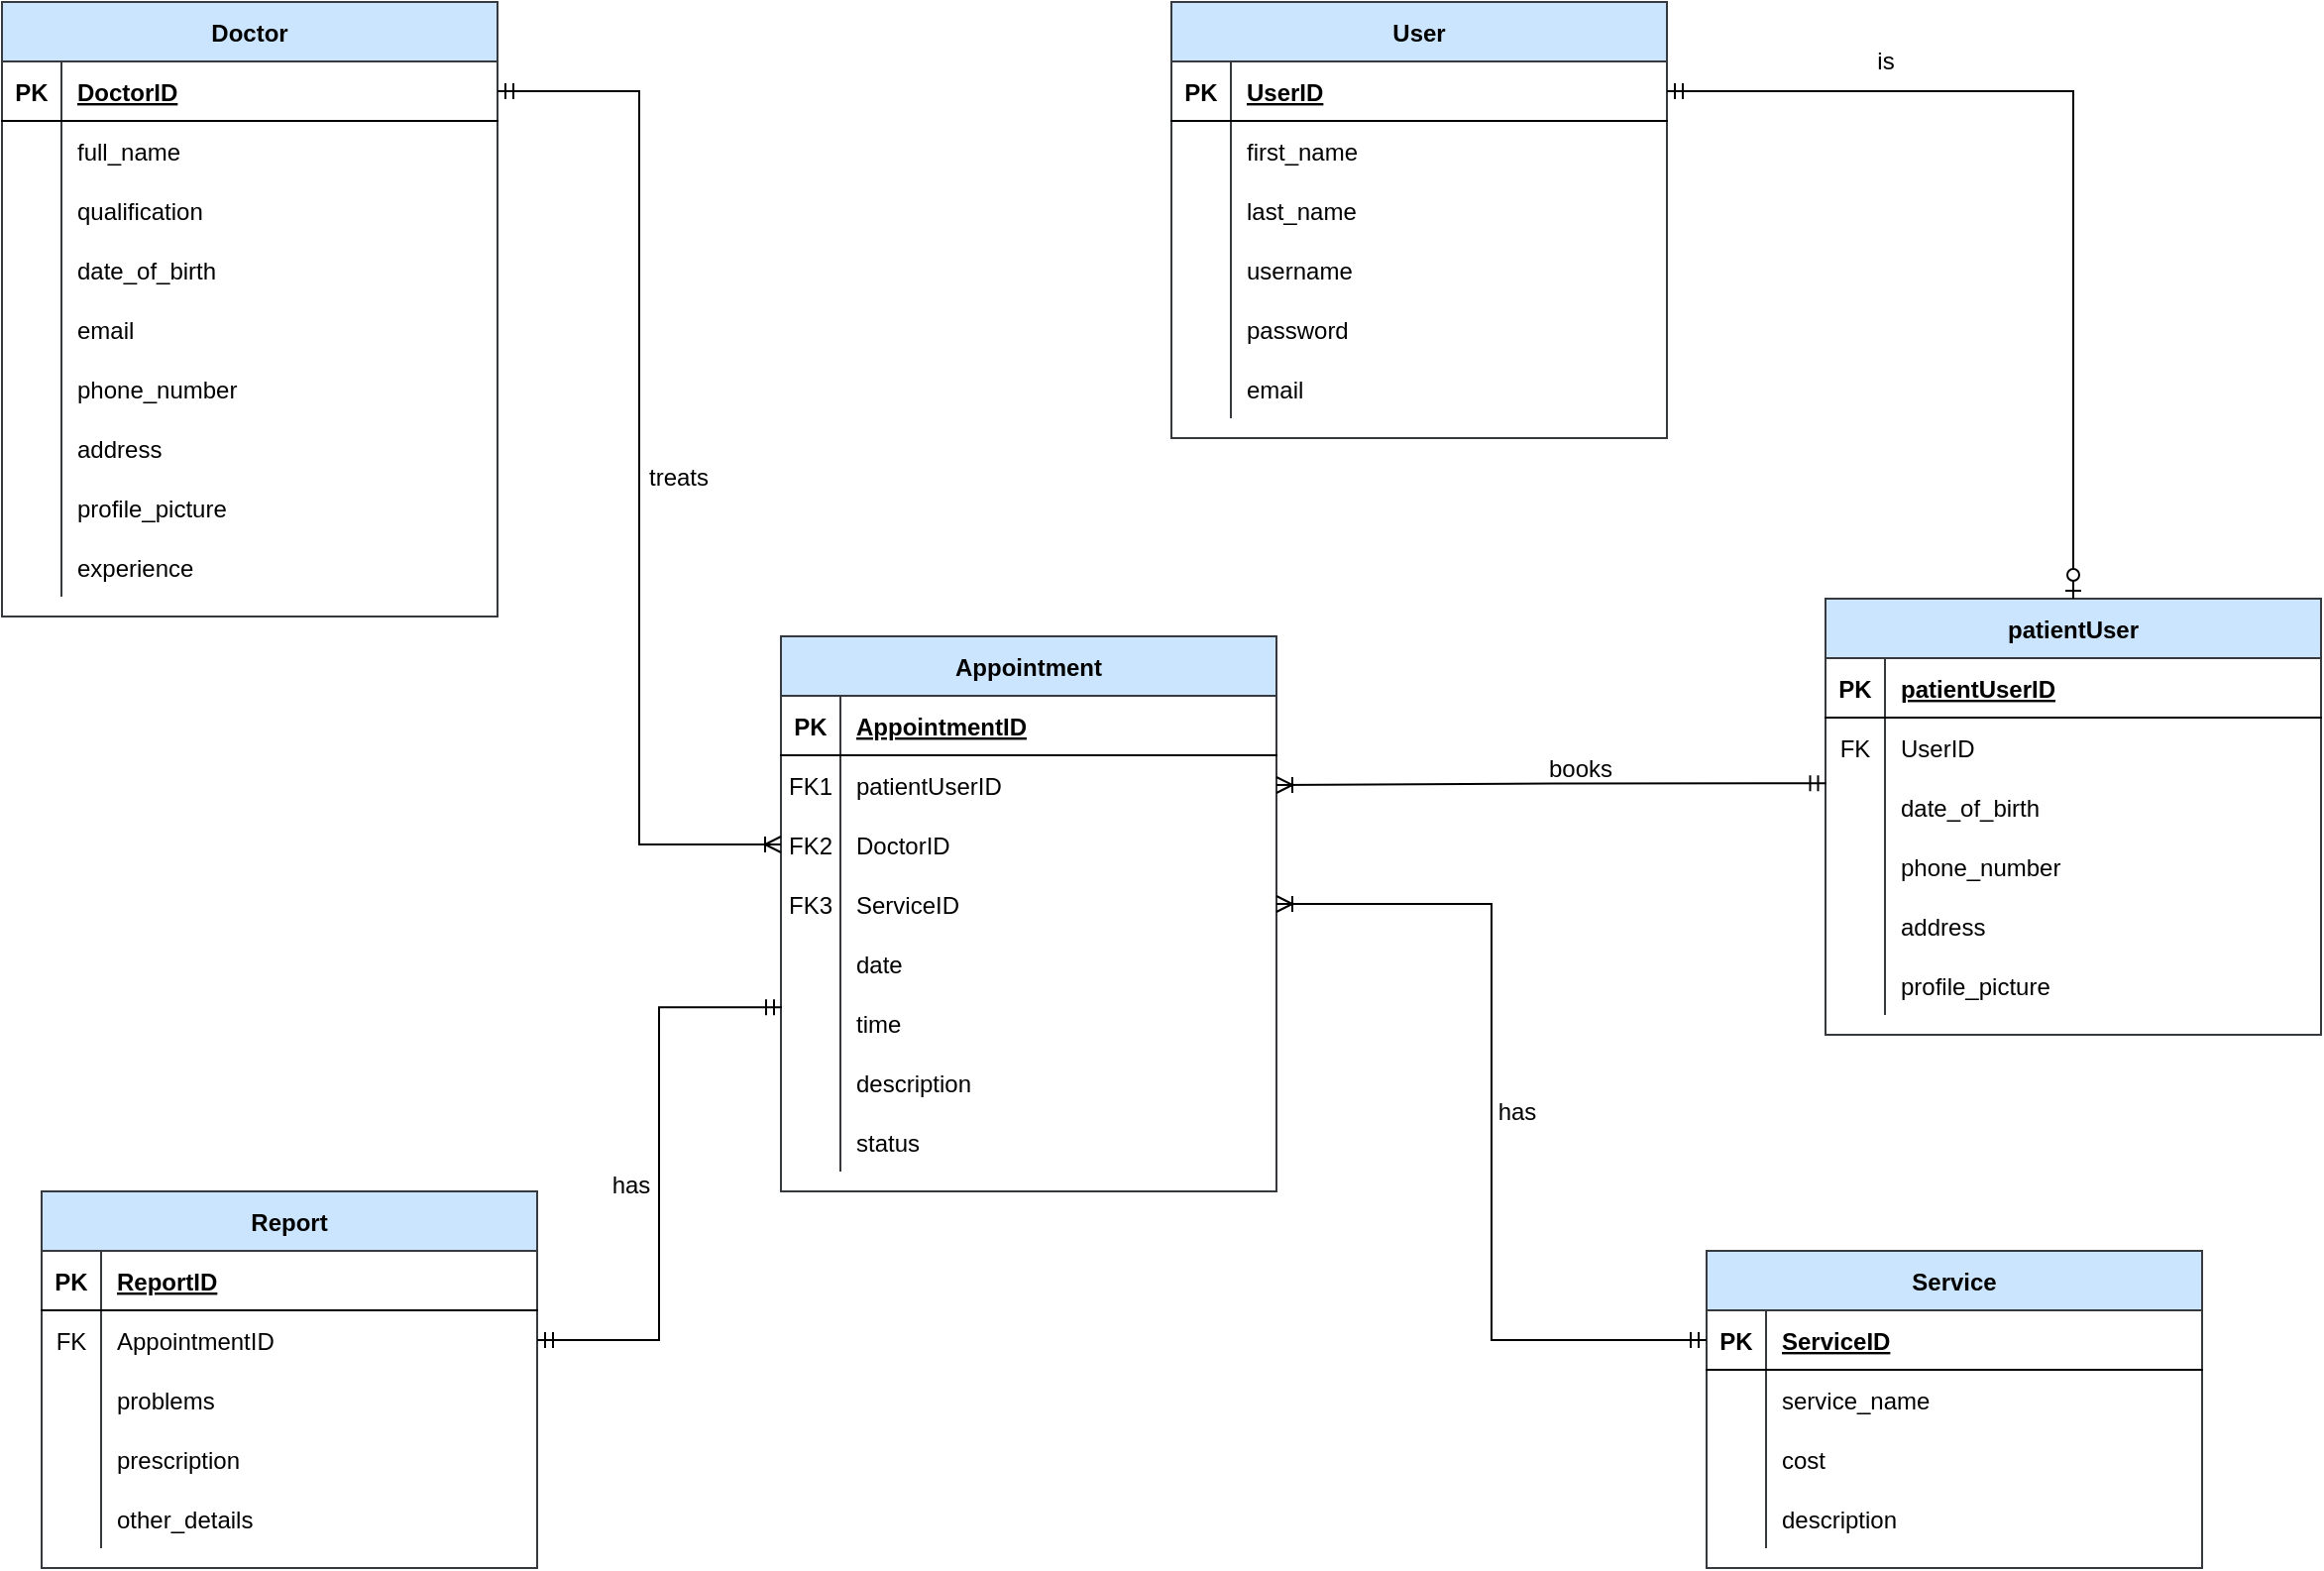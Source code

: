 <mxfile version="15.8.7" type="device" pages="2"><diagram id="R2lEEEUBdFMjLlhIrx00" name="Page-1"><mxGraphModel dx="2370" dy="1842" grid="1" gridSize="10" guides="1" tooltips="1" connect="1" arrows="1" fold="1" page="0" pageScale="1" pageWidth="850" pageHeight="1100" math="0" shadow="0" extFonts="Permanent Marker^https://fonts.googleapis.com/css?family=Permanent+Marker"><root><mxCell id="0"/><mxCell id="1" parent="0"/><mxCell id="C-vyLk0tnHw3VtMMgP7b-2" value="patientUser" style="shape=table;startSize=30;container=1;collapsible=1;childLayout=tableLayout;fixedRows=1;rowLines=0;fontStyle=1;align=center;resizeLast=1;fillColor=#cce5ff;strokeColor=#36393d;" parent="1" vertex="1"><mxGeometry x="1020" y="181" width="250" height="220" as="geometry"/></mxCell><mxCell id="C-vyLk0tnHw3VtMMgP7b-3" value="" style="shape=partialRectangle;collapsible=0;dropTarget=0;pointerEvents=0;fillColor=none;points=[[0,0.5],[1,0.5]];portConstraint=eastwest;top=0;left=0;right=0;bottom=1;" parent="C-vyLk0tnHw3VtMMgP7b-2" vertex="1"><mxGeometry y="30" width="250" height="30" as="geometry"/></mxCell><mxCell id="C-vyLk0tnHw3VtMMgP7b-4" value="PK" style="shape=partialRectangle;overflow=hidden;connectable=0;fillColor=none;top=0;left=0;bottom=0;right=0;fontStyle=1;" parent="C-vyLk0tnHw3VtMMgP7b-3" vertex="1"><mxGeometry width="30" height="30" as="geometry"/></mxCell><mxCell id="C-vyLk0tnHw3VtMMgP7b-5" value="patientUserID" style="shape=partialRectangle;overflow=hidden;connectable=0;fillColor=none;top=0;left=0;bottom=0;right=0;align=left;spacingLeft=6;fontStyle=5;" parent="C-vyLk0tnHw3VtMMgP7b-3" vertex="1"><mxGeometry x="30" width="220" height="30" as="geometry"/></mxCell><mxCell id="C-vyLk0tnHw3VtMMgP7b-6" value="" style="shape=partialRectangle;collapsible=0;dropTarget=0;pointerEvents=0;fillColor=none;points=[[0,0.5],[1,0.5]];portConstraint=eastwest;top=0;left=0;right=0;bottom=0;" parent="C-vyLk0tnHw3VtMMgP7b-2" vertex="1"><mxGeometry y="60" width="250" height="30" as="geometry"/></mxCell><mxCell id="C-vyLk0tnHw3VtMMgP7b-7" value="FK" style="shape=partialRectangle;overflow=hidden;connectable=0;fillColor=none;top=0;left=0;bottom=0;right=0;" parent="C-vyLk0tnHw3VtMMgP7b-6" vertex="1"><mxGeometry width="30" height="30" as="geometry"/></mxCell><mxCell id="C-vyLk0tnHw3VtMMgP7b-8" value="UserID" style="shape=partialRectangle;overflow=hidden;connectable=0;fillColor=none;top=0;left=0;bottom=0;right=0;align=left;spacingLeft=6;" parent="C-vyLk0tnHw3VtMMgP7b-6" vertex="1"><mxGeometry x="30" width="220" height="30" as="geometry"/></mxCell><mxCell id="C-vyLk0tnHw3VtMMgP7b-9" value="" style="shape=partialRectangle;collapsible=0;dropTarget=0;pointerEvents=0;fillColor=none;points=[[0,0.5],[1,0.5]];portConstraint=eastwest;top=0;left=0;right=0;bottom=0;" parent="C-vyLk0tnHw3VtMMgP7b-2" vertex="1"><mxGeometry y="90" width="250" height="30" as="geometry"/></mxCell><mxCell id="C-vyLk0tnHw3VtMMgP7b-10" value="" style="shape=partialRectangle;overflow=hidden;connectable=0;fillColor=none;top=0;left=0;bottom=0;right=0;" parent="C-vyLk0tnHw3VtMMgP7b-9" vertex="1"><mxGeometry width="30" height="30" as="geometry"/></mxCell><mxCell id="C-vyLk0tnHw3VtMMgP7b-11" value="date_of_birth" style="shape=partialRectangle;overflow=hidden;connectable=0;fillColor=none;top=0;left=0;bottom=0;right=0;align=left;spacingLeft=6;" parent="C-vyLk0tnHw3VtMMgP7b-9" vertex="1"><mxGeometry x="30" width="220" height="30" as="geometry"/></mxCell><mxCell id="Py7_Xv-KOCcS_SF9grdf-53" value="" style="shape=partialRectangle;collapsible=0;dropTarget=0;pointerEvents=0;fillColor=none;points=[[0,0.5],[1,0.5]];portConstraint=eastwest;top=0;left=0;right=0;bottom=0;" parent="C-vyLk0tnHw3VtMMgP7b-2" vertex="1"><mxGeometry y="120" width="250" height="30" as="geometry"/></mxCell><mxCell id="Py7_Xv-KOCcS_SF9grdf-54" value="" style="shape=partialRectangle;overflow=hidden;connectable=0;fillColor=none;top=0;left=0;bottom=0;right=0;" parent="Py7_Xv-KOCcS_SF9grdf-53" vertex="1"><mxGeometry width="30" height="30" as="geometry"/></mxCell><mxCell id="Py7_Xv-KOCcS_SF9grdf-55" value="phone_number" style="shape=partialRectangle;overflow=hidden;connectable=0;fillColor=none;top=0;left=0;bottom=0;right=0;align=left;spacingLeft=6;" parent="Py7_Xv-KOCcS_SF9grdf-53" vertex="1"><mxGeometry x="30" width="220" height="30" as="geometry"/></mxCell><mxCell id="Py7_Xv-KOCcS_SF9grdf-56" value="" style="shape=partialRectangle;collapsible=0;dropTarget=0;pointerEvents=0;fillColor=none;points=[[0,0.5],[1,0.5]];portConstraint=eastwest;top=0;left=0;right=0;bottom=0;" parent="C-vyLk0tnHw3VtMMgP7b-2" vertex="1"><mxGeometry y="150" width="250" height="30" as="geometry"/></mxCell><mxCell id="Py7_Xv-KOCcS_SF9grdf-57" value="" style="shape=partialRectangle;overflow=hidden;connectable=0;fillColor=none;top=0;left=0;bottom=0;right=0;" parent="Py7_Xv-KOCcS_SF9grdf-56" vertex="1"><mxGeometry width="30" height="30" as="geometry"/></mxCell><mxCell id="Py7_Xv-KOCcS_SF9grdf-58" value="address" style="shape=partialRectangle;overflow=hidden;connectable=0;fillColor=none;top=0;left=0;bottom=0;right=0;align=left;spacingLeft=6;" parent="Py7_Xv-KOCcS_SF9grdf-56" vertex="1"><mxGeometry x="30" width="220" height="30" as="geometry"/></mxCell><mxCell id="Py7_Xv-KOCcS_SF9grdf-59" value="" style="shape=partialRectangle;collapsible=0;dropTarget=0;pointerEvents=0;fillColor=none;points=[[0,0.5],[1,0.5]];portConstraint=eastwest;top=0;left=0;right=0;bottom=0;" parent="C-vyLk0tnHw3VtMMgP7b-2" vertex="1"><mxGeometry y="180" width="250" height="30" as="geometry"/></mxCell><mxCell id="Py7_Xv-KOCcS_SF9grdf-60" value="" style="shape=partialRectangle;overflow=hidden;connectable=0;fillColor=none;top=0;left=0;bottom=0;right=0;" parent="Py7_Xv-KOCcS_SF9grdf-59" vertex="1"><mxGeometry width="30" height="30" as="geometry"/></mxCell><mxCell id="Py7_Xv-KOCcS_SF9grdf-61" value="profile_picture" style="shape=partialRectangle;overflow=hidden;connectable=0;fillColor=none;top=0;left=0;bottom=0;right=0;align=left;spacingLeft=6;" parent="Py7_Xv-KOCcS_SF9grdf-59" vertex="1"><mxGeometry x="30" width="220" height="30" as="geometry"/></mxCell><mxCell id="C-vyLk0tnHw3VtMMgP7b-13" value="Appointment" style="shape=table;startSize=30;container=1;collapsible=1;childLayout=tableLayout;fixedRows=1;rowLines=0;fontStyle=1;align=center;resizeLast=1;fillColor=#cce5ff;strokeColor=#36393d;" parent="1" vertex="1"><mxGeometry x="493" y="200" width="250" height="280" as="geometry"/></mxCell><mxCell id="C-vyLk0tnHw3VtMMgP7b-14" value="" style="shape=partialRectangle;collapsible=0;dropTarget=0;pointerEvents=0;fillColor=none;points=[[0,0.5],[1,0.5]];portConstraint=eastwest;top=0;left=0;right=0;bottom=1;" parent="C-vyLk0tnHw3VtMMgP7b-13" vertex="1"><mxGeometry y="30" width="250" height="30" as="geometry"/></mxCell><mxCell id="C-vyLk0tnHw3VtMMgP7b-15" value="PK" style="shape=partialRectangle;overflow=hidden;connectable=0;fillColor=none;top=0;left=0;bottom=0;right=0;fontStyle=1;" parent="C-vyLk0tnHw3VtMMgP7b-14" vertex="1"><mxGeometry width="30" height="30" as="geometry"/></mxCell><mxCell id="C-vyLk0tnHw3VtMMgP7b-16" value="AppointmentID" style="shape=partialRectangle;overflow=hidden;connectable=0;fillColor=none;top=0;left=0;bottom=0;right=0;align=left;spacingLeft=6;fontStyle=5;" parent="C-vyLk0tnHw3VtMMgP7b-14" vertex="1"><mxGeometry x="30" width="220" height="30" as="geometry"/></mxCell><mxCell id="C-vyLk0tnHw3VtMMgP7b-17" value="" style="shape=partialRectangle;collapsible=0;dropTarget=0;pointerEvents=0;fillColor=none;points=[[0,0.5],[1,0.5]];portConstraint=eastwest;top=0;left=0;right=0;bottom=0;" parent="C-vyLk0tnHw3VtMMgP7b-13" vertex="1"><mxGeometry y="60" width="250" height="30" as="geometry"/></mxCell><mxCell id="C-vyLk0tnHw3VtMMgP7b-18" value="FK1" style="shape=partialRectangle;overflow=hidden;connectable=0;fillColor=none;top=0;left=0;bottom=0;right=0;" parent="C-vyLk0tnHw3VtMMgP7b-17" vertex="1"><mxGeometry width="30" height="30" as="geometry"/></mxCell><mxCell id="C-vyLk0tnHw3VtMMgP7b-19" value="patientUserID" style="shape=partialRectangle;overflow=hidden;connectable=0;fillColor=none;top=0;left=0;bottom=0;right=0;align=left;spacingLeft=6;" parent="C-vyLk0tnHw3VtMMgP7b-17" vertex="1"><mxGeometry x="30" width="220" height="30" as="geometry"/></mxCell><mxCell id="Py7_Xv-KOCcS_SF9grdf-95" value="" style="shape=partialRectangle;collapsible=0;dropTarget=0;pointerEvents=0;fillColor=none;points=[[0,0.5],[1,0.5]];portConstraint=eastwest;top=0;left=0;right=0;bottom=0;" parent="C-vyLk0tnHw3VtMMgP7b-13" vertex="1"><mxGeometry y="90" width="250" height="30" as="geometry"/></mxCell><mxCell id="Py7_Xv-KOCcS_SF9grdf-96" value="FK2" style="shape=partialRectangle;overflow=hidden;connectable=0;fillColor=none;top=0;left=0;bottom=0;right=0;" parent="Py7_Xv-KOCcS_SF9grdf-95" vertex="1"><mxGeometry width="30" height="30" as="geometry"/></mxCell><mxCell id="Py7_Xv-KOCcS_SF9grdf-97" value="DoctorID" style="shape=partialRectangle;overflow=hidden;connectable=0;fillColor=none;top=0;left=0;bottom=0;right=0;align=left;spacingLeft=6;" parent="Py7_Xv-KOCcS_SF9grdf-95" vertex="1"><mxGeometry x="30" width="220" height="30" as="geometry"/></mxCell><mxCell id="C-vyLk0tnHw3VtMMgP7b-20" value="" style="shape=partialRectangle;collapsible=0;dropTarget=0;pointerEvents=0;fillColor=none;points=[[0,0.5],[1,0.5]];portConstraint=eastwest;top=0;left=0;right=0;bottom=0;" parent="C-vyLk0tnHw3VtMMgP7b-13" vertex="1"><mxGeometry y="120" width="250" height="30" as="geometry"/></mxCell><mxCell id="C-vyLk0tnHw3VtMMgP7b-21" value="FK3" style="shape=partialRectangle;overflow=hidden;connectable=0;fillColor=none;top=0;left=0;bottom=0;right=0;" parent="C-vyLk0tnHw3VtMMgP7b-20" vertex="1"><mxGeometry width="30" height="30" as="geometry"/></mxCell><mxCell id="C-vyLk0tnHw3VtMMgP7b-22" value="ServiceID" style="shape=partialRectangle;overflow=hidden;connectable=0;fillColor=none;top=0;left=0;bottom=0;right=0;align=left;spacingLeft=6;" parent="C-vyLk0tnHw3VtMMgP7b-20" vertex="1"><mxGeometry x="30" width="220" height="30" as="geometry"/></mxCell><mxCell id="Py7_Xv-KOCcS_SF9grdf-89" value="" style="shape=partialRectangle;collapsible=0;dropTarget=0;pointerEvents=0;fillColor=none;points=[[0,0.5],[1,0.5]];portConstraint=eastwest;top=0;left=0;right=0;bottom=0;" parent="C-vyLk0tnHw3VtMMgP7b-13" vertex="1"><mxGeometry y="150" width="250" height="30" as="geometry"/></mxCell><mxCell id="Py7_Xv-KOCcS_SF9grdf-90" value="" style="shape=partialRectangle;overflow=hidden;connectable=0;fillColor=none;top=0;left=0;bottom=0;right=0;" parent="Py7_Xv-KOCcS_SF9grdf-89" vertex="1"><mxGeometry width="30" height="30" as="geometry"/></mxCell><mxCell id="Py7_Xv-KOCcS_SF9grdf-91" value="date" style="shape=partialRectangle;overflow=hidden;connectable=0;fillColor=none;top=0;left=0;bottom=0;right=0;align=left;spacingLeft=6;" parent="Py7_Xv-KOCcS_SF9grdf-89" vertex="1"><mxGeometry x="30" width="220" height="30" as="geometry"/></mxCell><mxCell id="Py7_Xv-KOCcS_SF9grdf-92" value="" style="shape=partialRectangle;collapsible=0;dropTarget=0;pointerEvents=0;fillColor=none;points=[[0,0.5],[1,0.5]];portConstraint=eastwest;top=0;left=0;right=0;bottom=0;" parent="C-vyLk0tnHw3VtMMgP7b-13" vertex="1"><mxGeometry y="180" width="250" height="30" as="geometry"/></mxCell><mxCell id="Py7_Xv-KOCcS_SF9grdf-93" value="" style="shape=partialRectangle;overflow=hidden;connectable=0;fillColor=none;top=0;left=0;bottom=0;right=0;" parent="Py7_Xv-KOCcS_SF9grdf-92" vertex="1"><mxGeometry width="30" height="30" as="geometry"/></mxCell><mxCell id="Py7_Xv-KOCcS_SF9grdf-94" value="time" style="shape=partialRectangle;overflow=hidden;connectable=0;fillColor=none;top=0;left=0;bottom=0;right=0;align=left;spacingLeft=6;" parent="Py7_Xv-KOCcS_SF9grdf-92" vertex="1"><mxGeometry x="30" width="220" height="30" as="geometry"/></mxCell><mxCell id="Py7_Xv-KOCcS_SF9grdf-98" value="" style="shape=partialRectangle;collapsible=0;dropTarget=0;pointerEvents=0;fillColor=none;points=[[0,0.5],[1,0.5]];portConstraint=eastwest;top=0;left=0;right=0;bottom=0;" parent="C-vyLk0tnHw3VtMMgP7b-13" vertex="1"><mxGeometry y="210" width="250" height="30" as="geometry"/></mxCell><mxCell id="Py7_Xv-KOCcS_SF9grdf-99" value="" style="shape=partialRectangle;overflow=hidden;connectable=0;fillColor=none;top=0;left=0;bottom=0;right=0;" parent="Py7_Xv-KOCcS_SF9grdf-98" vertex="1"><mxGeometry width="30" height="30" as="geometry"/></mxCell><mxCell id="Py7_Xv-KOCcS_SF9grdf-100" value="description" style="shape=partialRectangle;overflow=hidden;connectable=0;fillColor=none;top=0;left=0;bottom=0;right=0;align=left;spacingLeft=6;" parent="Py7_Xv-KOCcS_SF9grdf-98" vertex="1"><mxGeometry x="30" width="220" height="30" as="geometry"/></mxCell><mxCell id="Py7_Xv-KOCcS_SF9grdf-101" value="" style="shape=partialRectangle;collapsible=0;dropTarget=0;pointerEvents=0;fillColor=none;points=[[0,0.5],[1,0.5]];portConstraint=eastwest;top=0;left=0;right=0;bottom=0;" parent="C-vyLk0tnHw3VtMMgP7b-13" vertex="1"><mxGeometry y="240" width="250" height="30" as="geometry"/></mxCell><mxCell id="Py7_Xv-KOCcS_SF9grdf-102" value="" style="shape=partialRectangle;overflow=hidden;connectable=0;fillColor=none;top=0;left=0;bottom=0;right=0;" parent="Py7_Xv-KOCcS_SF9grdf-101" vertex="1"><mxGeometry width="30" height="30" as="geometry"/></mxCell><mxCell id="Py7_Xv-KOCcS_SF9grdf-103" value="status" style="shape=partialRectangle;overflow=hidden;connectable=0;fillColor=none;top=0;left=0;bottom=0;right=0;align=left;spacingLeft=6;" parent="Py7_Xv-KOCcS_SF9grdf-101" vertex="1"><mxGeometry x="30" width="220" height="30" as="geometry"/></mxCell><mxCell id="C-vyLk0tnHw3VtMMgP7b-23" value="User" style="shape=table;startSize=30;container=1;collapsible=1;childLayout=tableLayout;fixedRows=1;rowLines=0;fontStyle=1;align=center;resizeLast=1;fillColor=#cce5ff;strokeColor=#36393d;" parent="1" vertex="1"><mxGeometry x="690" y="-120" width="250" height="220" as="geometry"/></mxCell><mxCell id="C-vyLk0tnHw3VtMMgP7b-24" value="" style="shape=partialRectangle;collapsible=0;dropTarget=0;pointerEvents=0;fillColor=none;points=[[0,0.5],[1,0.5]];portConstraint=eastwest;top=0;left=0;right=0;bottom=1;" parent="C-vyLk0tnHw3VtMMgP7b-23" vertex="1"><mxGeometry y="30" width="250" height="30" as="geometry"/></mxCell><mxCell id="C-vyLk0tnHw3VtMMgP7b-25" value="PK" style="shape=partialRectangle;overflow=hidden;connectable=0;fillColor=none;top=0;left=0;bottom=0;right=0;fontStyle=1;" parent="C-vyLk0tnHw3VtMMgP7b-24" vertex="1"><mxGeometry width="30" height="30" as="geometry"/></mxCell><mxCell id="C-vyLk0tnHw3VtMMgP7b-26" value="UserID" style="shape=partialRectangle;overflow=hidden;connectable=0;fillColor=none;top=0;left=0;bottom=0;right=0;align=left;spacingLeft=6;fontStyle=5;" parent="C-vyLk0tnHw3VtMMgP7b-24" vertex="1"><mxGeometry x="30" width="220" height="30" as="geometry"/></mxCell><mxCell id="C-vyLk0tnHw3VtMMgP7b-27" value="" style="shape=partialRectangle;collapsible=0;dropTarget=0;pointerEvents=0;fillColor=none;points=[[0,0.5],[1,0.5]];portConstraint=eastwest;top=0;left=0;right=0;bottom=0;" parent="C-vyLk0tnHw3VtMMgP7b-23" vertex="1"><mxGeometry y="60" width="250" height="30" as="geometry"/></mxCell><mxCell id="C-vyLk0tnHw3VtMMgP7b-28" value="" style="shape=partialRectangle;overflow=hidden;connectable=0;fillColor=none;top=0;left=0;bottom=0;right=0;" parent="C-vyLk0tnHw3VtMMgP7b-27" vertex="1"><mxGeometry width="30" height="30" as="geometry"/></mxCell><mxCell id="C-vyLk0tnHw3VtMMgP7b-29" value="first_name" style="shape=partialRectangle;overflow=hidden;connectable=0;fillColor=none;top=0;left=0;bottom=0;right=0;align=left;spacingLeft=6;" parent="C-vyLk0tnHw3VtMMgP7b-27" vertex="1"><mxGeometry x="30" width="220" height="30" as="geometry"/></mxCell><mxCell id="Py7_Xv-KOCcS_SF9grdf-41" value="" style="shape=partialRectangle;collapsible=0;dropTarget=0;pointerEvents=0;fillColor=none;points=[[0,0.5],[1,0.5]];portConstraint=eastwest;top=0;left=0;right=0;bottom=0;" parent="C-vyLk0tnHw3VtMMgP7b-23" vertex="1"><mxGeometry y="90" width="250" height="30" as="geometry"/></mxCell><mxCell id="Py7_Xv-KOCcS_SF9grdf-42" value="" style="shape=partialRectangle;overflow=hidden;connectable=0;fillColor=none;top=0;left=0;bottom=0;right=0;" parent="Py7_Xv-KOCcS_SF9grdf-41" vertex="1"><mxGeometry width="30" height="30" as="geometry"/></mxCell><mxCell id="Py7_Xv-KOCcS_SF9grdf-43" value="last_name" style="shape=partialRectangle;overflow=hidden;connectable=0;fillColor=none;top=0;left=0;bottom=0;right=0;align=left;spacingLeft=6;" parent="Py7_Xv-KOCcS_SF9grdf-41" vertex="1"><mxGeometry x="30" width="220" height="30" as="geometry"/></mxCell><mxCell id="Py7_Xv-KOCcS_SF9grdf-44" value="" style="shape=partialRectangle;collapsible=0;dropTarget=0;pointerEvents=0;fillColor=none;points=[[0,0.5],[1,0.5]];portConstraint=eastwest;top=0;left=0;right=0;bottom=0;" parent="C-vyLk0tnHw3VtMMgP7b-23" vertex="1"><mxGeometry y="120" width="250" height="30" as="geometry"/></mxCell><mxCell id="Py7_Xv-KOCcS_SF9grdf-45" value="" style="shape=partialRectangle;overflow=hidden;connectable=0;fillColor=none;top=0;left=0;bottom=0;right=0;" parent="Py7_Xv-KOCcS_SF9grdf-44" vertex="1"><mxGeometry width="30" height="30" as="geometry"/></mxCell><mxCell id="Py7_Xv-KOCcS_SF9grdf-46" value="username" style="shape=partialRectangle;overflow=hidden;connectable=0;fillColor=none;top=0;left=0;bottom=0;right=0;align=left;spacingLeft=6;" parent="Py7_Xv-KOCcS_SF9grdf-44" vertex="1"><mxGeometry x="30" width="220" height="30" as="geometry"/></mxCell><mxCell id="Py7_Xv-KOCcS_SF9grdf-47" value="" style="shape=partialRectangle;collapsible=0;dropTarget=0;pointerEvents=0;fillColor=none;points=[[0,0.5],[1,0.5]];portConstraint=eastwest;top=0;left=0;right=0;bottom=0;" parent="C-vyLk0tnHw3VtMMgP7b-23" vertex="1"><mxGeometry y="150" width="250" height="30" as="geometry"/></mxCell><mxCell id="Py7_Xv-KOCcS_SF9grdf-48" value="" style="shape=partialRectangle;overflow=hidden;connectable=0;fillColor=none;top=0;left=0;bottom=0;right=0;" parent="Py7_Xv-KOCcS_SF9grdf-47" vertex="1"><mxGeometry width="30" height="30" as="geometry"/></mxCell><mxCell id="Py7_Xv-KOCcS_SF9grdf-49" value="password" style="shape=partialRectangle;overflow=hidden;connectable=0;fillColor=none;top=0;left=0;bottom=0;right=0;align=left;spacingLeft=6;" parent="Py7_Xv-KOCcS_SF9grdf-47" vertex="1"><mxGeometry x="30" width="220" height="30" as="geometry"/></mxCell><mxCell id="Py7_Xv-KOCcS_SF9grdf-50" value="" style="shape=partialRectangle;collapsible=0;dropTarget=0;pointerEvents=0;fillColor=none;points=[[0,0.5],[1,0.5]];portConstraint=eastwest;top=0;left=0;right=0;bottom=0;" parent="C-vyLk0tnHw3VtMMgP7b-23" vertex="1"><mxGeometry y="180" width="250" height="30" as="geometry"/></mxCell><mxCell id="Py7_Xv-KOCcS_SF9grdf-51" value="" style="shape=partialRectangle;overflow=hidden;connectable=0;fillColor=none;top=0;left=0;bottom=0;right=0;" parent="Py7_Xv-KOCcS_SF9grdf-50" vertex="1"><mxGeometry width="30" height="30" as="geometry"/></mxCell><mxCell id="Py7_Xv-KOCcS_SF9grdf-52" value="email" style="shape=partialRectangle;overflow=hidden;connectable=0;fillColor=none;top=0;left=0;bottom=0;right=0;align=left;spacingLeft=6;" parent="Py7_Xv-KOCcS_SF9grdf-50" vertex="1"><mxGeometry x="30" width="220" height="30" as="geometry"/></mxCell><mxCell id="Py7_Xv-KOCcS_SF9grdf-1" value="Doctor" style="shape=table;startSize=30;container=1;collapsible=1;childLayout=tableLayout;fixedRows=1;rowLines=0;fontStyle=1;align=center;resizeLast=1;fillColor=#cce5ff;strokeColor=#36393d;" parent="1" vertex="1"><mxGeometry x="100" y="-120" width="250" height="310" as="geometry"/></mxCell><mxCell id="Py7_Xv-KOCcS_SF9grdf-2" value="" style="shape=partialRectangle;collapsible=0;dropTarget=0;pointerEvents=0;fillColor=none;points=[[0,0.5],[1,0.5]];portConstraint=eastwest;top=0;left=0;right=0;bottom=1;" parent="Py7_Xv-KOCcS_SF9grdf-1" vertex="1"><mxGeometry y="30" width="250" height="30" as="geometry"/></mxCell><mxCell id="Py7_Xv-KOCcS_SF9grdf-3" value="PK" style="shape=partialRectangle;overflow=hidden;connectable=0;fillColor=none;top=0;left=0;bottom=0;right=0;fontStyle=1;" parent="Py7_Xv-KOCcS_SF9grdf-2" vertex="1"><mxGeometry width="30" height="30" as="geometry"/></mxCell><mxCell id="Py7_Xv-KOCcS_SF9grdf-4" value="DoctorID" style="shape=partialRectangle;overflow=hidden;connectable=0;fillColor=none;top=0;left=0;bottom=0;right=0;align=left;spacingLeft=6;fontStyle=5;" parent="Py7_Xv-KOCcS_SF9grdf-2" vertex="1"><mxGeometry x="30" width="220" height="30" as="geometry"/></mxCell><mxCell id="Py7_Xv-KOCcS_SF9grdf-5" value="" style="shape=partialRectangle;collapsible=0;dropTarget=0;pointerEvents=0;fillColor=none;points=[[0,0.5],[1,0.5]];portConstraint=eastwest;top=0;left=0;right=0;bottom=0;" parent="Py7_Xv-KOCcS_SF9grdf-1" vertex="1"><mxGeometry y="60" width="250" height="30" as="geometry"/></mxCell><mxCell id="Py7_Xv-KOCcS_SF9grdf-6" value="" style="shape=partialRectangle;overflow=hidden;connectable=0;fillColor=none;top=0;left=0;bottom=0;right=0;" parent="Py7_Xv-KOCcS_SF9grdf-5" vertex="1"><mxGeometry width="30" height="30" as="geometry"/></mxCell><mxCell id="Py7_Xv-KOCcS_SF9grdf-7" value="full_name" style="shape=partialRectangle;overflow=hidden;connectable=0;fillColor=none;top=0;left=0;bottom=0;right=0;align=left;spacingLeft=6;" parent="Py7_Xv-KOCcS_SF9grdf-5" vertex="1"><mxGeometry x="30" width="220" height="30" as="geometry"/></mxCell><mxCell id="Py7_Xv-KOCcS_SF9grdf-8" value="" style="shape=partialRectangle;collapsible=0;dropTarget=0;pointerEvents=0;fillColor=none;points=[[0,0.5],[1,0.5]];portConstraint=eastwest;top=0;left=0;right=0;bottom=0;" parent="Py7_Xv-KOCcS_SF9grdf-1" vertex="1"><mxGeometry y="90" width="250" height="30" as="geometry"/></mxCell><mxCell id="Py7_Xv-KOCcS_SF9grdf-9" value="" style="shape=partialRectangle;overflow=hidden;connectable=0;fillColor=none;top=0;left=0;bottom=0;right=0;" parent="Py7_Xv-KOCcS_SF9grdf-8" vertex="1"><mxGeometry width="30" height="30" as="geometry"/></mxCell><mxCell id="Py7_Xv-KOCcS_SF9grdf-10" value="qualification" style="shape=partialRectangle;overflow=hidden;connectable=0;fillColor=none;top=0;left=0;bottom=0;right=0;align=left;spacingLeft=6;" parent="Py7_Xv-KOCcS_SF9grdf-8" vertex="1"><mxGeometry x="30" width="220" height="30" as="geometry"/></mxCell><mxCell id="Py7_Xv-KOCcS_SF9grdf-62" value="" style="shape=partialRectangle;collapsible=0;dropTarget=0;pointerEvents=0;fillColor=none;points=[[0,0.5],[1,0.5]];portConstraint=eastwest;top=0;left=0;right=0;bottom=0;" parent="Py7_Xv-KOCcS_SF9grdf-1" vertex="1"><mxGeometry y="120" width="250" height="30" as="geometry"/></mxCell><mxCell id="Py7_Xv-KOCcS_SF9grdf-63" value="" style="shape=partialRectangle;overflow=hidden;connectable=0;fillColor=none;top=0;left=0;bottom=0;right=0;" parent="Py7_Xv-KOCcS_SF9grdf-62" vertex="1"><mxGeometry width="30" height="30" as="geometry"/></mxCell><mxCell id="Py7_Xv-KOCcS_SF9grdf-64" value="date_of_birth" style="shape=partialRectangle;overflow=hidden;connectable=0;fillColor=none;top=0;left=0;bottom=0;right=0;align=left;spacingLeft=6;" parent="Py7_Xv-KOCcS_SF9grdf-62" vertex="1"><mxGeometry x="30" width="220" height="30" as="geometry"/></mxCell><mxCell id="Py7_Xv-KOCcS_SF9grdf-65" value="" style="shape=partialRectangle;collapsible=0;dropTarget=0;pointerEvents=0;fillColor=none;points=[[0,0.5],[1,0.5]];portConstraint=eastwest;top=0;left=0;right=0;bottom=0;" parent="Py7_Xv-KOCcS_SF9grdf-1" vertex="1"><mxGeometry y="150" width="250" height="30" as="geometry"/></mxCell><mxCell id="Py7_Xv-KOCcS_SF9grdf-66" value="" style="shape=partialRectangle;overflow=hidden;connectable=0;fillColor=none;top=0;left=0;bottom=0;right=0;" parent="Py7_Xv-KOCcS_SF9grdf-65" vertex="1"><mxGeometry width="30" height="30" as="geometry"/></mxCell><mxCell id="Py7_Xv-KOCcS_SF9grdf-67" value="email" style="shape=partialRectangle;overflow=hidden;connectable=0;fillColor=none;top=0;left=0;bottom=0;right=0;align=left;spacingLeft=6;" parent="Py7_Xv-KOCcS_SF9grdf-65" vertex="1"><mxGeometry x="30" width="220" height="30" as="geometry"/></mxCell><mxCell id="Py7_Xv-KOCcS_SF9grdf-68" value="" style="shape=partialRectangle;collapsible=0;dropTarget=0;pointerEvents=0;fillColor=none;points=[[0,0.5],[1,0.5]];portConstraint=eastwest;top=0;left=0;right=0;bottom=0;" parent="Py7_Xv-KOCcS_SF9grdf-1" vertex="1"><mxGeometry y="180" width="250" height="30" as="geometry"/></mxCell><mxCell id="Py7_Xv-KOCcS_SF9grdf-69" value="" style="shape=partialRectangle;overflow=hidden;connectable=0;fillColor=none;top=0;left=0;bottom=0;right=0;" parent="Py7_Xv-KOCcS_SF9grdf-68" vertex="1"><mxGeometry width="30" height="30" as="geometry"/></mxCell><mxCell id="Py7_Xv-KOCcS_SF9grdf-70" value="phone_number" style="shape=partialRectangle;overflow=hidden;connectable=0;fillColor=none;top=0;left=0;bottom=0;right=0;align=left;spacingLeft=6;" parent="Py7_Xv-KOCcS_SF9grdf-68" vertex="1"><mxGeometry x="30" width="220" height="30" as="geometry"/></mxCell><mxCell id="Py7_Xv-KOCcS_SF9grdf-71" value="" style="shape=partialRectangle;collapsible=0;dropTarget=0;pointerEvents=0;fillColor=none;points=[[0,0.5],[1,0.5]];portConstraint=eastwest;top=0;left=0;right=0;bottom=0;" parent="Py7_Xv-KOCcS_SF9grdf-1" vertex="1"><mxGeometry y="210" width="250" height="30" as="geometry"/></mxCell><mxCell id="Py7_Xv-KOCcS_SF9grdf-72" value="" style="shape=partialRectangle;overflow=hidden;connectable=0;fillColor=none;top=0;left=0;bottom=0;right=0;" parent="Py7_Xv-KOCcS_SF9grdf-71" vertex="1"><mxGeometry width="30" height="30" as="geometry"/></mxCell><mxCell id="Py7_Xv-KOCcS_SF9grdf-73" value="address" style="shape=partialRectangle;overflow=hidden;connectable=0;fillColor=none;top=0;left=0;bottom=0;right=0;align=left;spacingLeft=6;" parent="Py7_Xv-KOCcS_SF9grdf-71" vertex="1"><mxGeometry x="30" width="220" height="30" as="geometry"/></mxCell><mxCell id="Py7_Xv-KOCcS_SF9grdf-74" value="" style="shape=partialRectangle;collapsible=0;dropTarget=0;pointerEvents=0;fillColor=none;points=[[0,0.5],[1,0.5]];portConstraint=eastwest;top=0;left=0;right=0;bottom=0;" parent="Py7_Xv-KOCcS_SF9grdf-1" vertex="1"><mxGeometry y="240" width="250" height="30" as="geometry"/></mxCell><mxCell id="Py7_Xv-KOCcS_SF9grdf-75" value="" style="shape=partialRectangle;overflow=hidden;connectable=0;fillColor=none;top=0;left=0;bottom=0;right=0;" parent="Py7_Xv-KOCcS_SF9grdf-74" vertex="1"><mxGeometry width="30" height="30" as="geometry"/></mxCell><mxCell id="Py7_Xv-KOCcS_SF9grdf-76" value="profile_picture" style="shape=partialRectangle;overflow=hidden;connectable=0;fillColor=none;top=0;left=0;bottom=0;right=0;align=left;spacingLeft=6;" parent="Py7_Xv-KOCcS_SF9grdf-74" vertex="1"><mxGeometry x="30" width="220" height="30" as="geometry"/></mxCell><mxCell id="Py7_Xv-KOCcS_SF9grdf-77" value="" style="shape=partialRectangle;collapsible=0;dropTarget=0;pointerEvents=0;fillColor=none;points=[[0,0.5],[1,0.5]];portConstraint=eastwest;top=0;left=0;right=0;bottom=0;" parent="Py7_Xv-KOCcS_SF9grdf-1" vertex="1"><mxGeometry y="270" width="250" height="30" as="geometry"/></mxCell><mxCell id="Py7_Xv-KOCcS_SF9grdf-78" value="" style="shape=partialRectangle;overflow=hidden;connectable=0;fillColor=none;top=0;left=0;bottom=0;right=0;" parent="Py7_Xv-KOCcS_SF9grdf-77" vertex="1"><mxGeometry width="30" height="30" as="geometry"/></mxCell><mxCell id="Py7_Xv-KOCcS_SF9grdf-79" value="experience" style="shape=partialRectangle;overflow=hidden;connectable=0;fillColor=none;top=0;left=0;bottom=0;right=0;align=left;spacingLeft=6;" parent="Py7_Xv-KOCcS_SF9grdf-77" vertex="1"><mxGeometry x="30" width="220" height="30" as="geometry"/></mxCell><mxCell id="Py7_Xv-KOCcS_SF9grdf-11" value="Service" style="shape=table;startSize=30;container=1;collapsible=1;childLayout=tableLayout;fixedRows=1;rowLines=0;fontStyle=1;align=center;resizeLast=1;fillColor=#cce5ff;strokeColor=#36393d;" parent="1" vertex="1"><mxGeometry x="960" y="510" width="250" height="160" as="geometry"/></mxCell><mxCell id="Py7_Xv-KOCcS_SF9grdf-12" value="" style="shape=partialRectangle;collapsible=0;dropTarget=0;pointerEvents=0;fillColor=none;points=[[0,0.5],[1,0.5]];portConstraint=eastwest;top=0;left=0;right=0;bottom=1;" parent="Py7_Xv-KOCcS_SF9grdf-11" vertex="1"><mxGeometry y="30" width="250" height="30" as="geometry"/></mxCell><mxCell id="Py7_Xv-KOCcS_SF9grdf-13" value="PK" style="shape=partialRectangle;overflow=hidden;connectable=0;fillColor=none;top=0;left=0;bottom=0;right=0;fontStyle=1;" parent="Py7_Xv-KOCcS_SF9grdf-12" vertex="1"><mxGeometry width="30" height="30" as="geometry"/></mxCell><mxCell id="Py7_Xv-KOCcS_SF9grdf-14" value="ServiceID" style="shape=partialRectangle;overflow=hidden;connectable=0;fillColor=none;top=0;left=0;bottom=0;right=0;align=left;spacingLeft=6;fontStyle=5;" parent="Py7_Xv-KOCcS_SF9grdf-12" vertex="1"><mxGeometry x="30" width="220" height="30" as="geometry"/></mxCell><mxCell id="Py7_Xv-KOCcS_SF9grdf-15" value="" style="shape=partialRectangle;collapsible=0;dropTarget=0;pointerEvents=0;fillColor=none;points=[[0,0.5],[1,0.5]];portConstraint=eastwest;top=0;left=0;right=0;bottom=0;" parent="Py7_Xv-KOCcS_SF9grdf-11" vertex="1"><mxGeometry y="60" width="250" height="30" as="geometry"/></mxCell><mxCell id="Py7_Xv-KOCcS_SF9grdf-16" value="" style="shape=partialRectangle;overflow=hidden;connectable=0;fillColor=none;top=0;left=0;bottom=0;right=0;" parent="Py7_Xv-KOCcS_SF9grdf-15" vertex="1"><mxGeometry width="30" height="30" as="geometry"/></mxCell><mxCell id="Py7_Xv-KOCcS_SF9grdf-17" value="service_name" style="shape=partialRectangle;overflow=hidden;connectable=0;fillColor=none;top=0;left=0;bottom=0;right=0;align=left;spacingLeft=6;" parent="Py7_Xv-KOCcS_SF9grdf-15" vertex="1"><mxGeometry x="30" width="220" height="30" as="geometry"/></mxCell><mxCell id="Py7_Xv-KOCcS_SF9grdf-18" value="" style="shape=partialRectangle;collapsible=0;dropTarget=0;pointerEvents=0;fillColor=none;points=[[0,0.5],[1,0.5]];portConstraint=eastwest;top=0;left=0;right=0;bottom=0;" parent="Py7_Xv-KOCcS_SF9grdf-11" vertex="1"><mxGeometry y="90" width="250" height="30" as="geometry"/></mxCell><mxCell id="Py7_Xv-KOCcS_SF9grdf-19" value="" style="shape=partialRectangle;overflow=hidden;connectable=0;fillColor=none;top=0;left=0;bottom=0;right=0;" parent="Py7_Xv-KOCcS_SF9grdf-18" vertex="1"><mxGeometry width="30" height="30" as="geometry"/></mxCell><mxCell id="Py7_Xv-KOCcS_SF9grdf-20" value="cost" style="shape=partialRectangle;overflow=hidden;connectable=0;fillColor=none;top=0;left=0;bottom=0;right=0;align=left;spacingLeft=6;" parent="Py7_Xv-KOCcS_SF9grdf-18" vertex="1"><mxGeometry x="30" width="220" height="30" as="geometry"/></mxCell><mxCell id="Py7_Xv-KOCcS_SF9grdf-80" value="" style="shape=partialRectangle;collapsible=0;dropTarget=0;pointerEvents=0;fillColor=none;points=[[0,0.5],[1,0.5]];portConstraint=eastwest;top=0;left=0;right=0;bottom=0;" parent="Py7_Xv-KOCcS_SF9grdf-11" vertex="1"><mxGeometry y="120" width="250" height="30" as="geometry"/></mxCell><mxCell id="Py7_Xv-KOCcS_SF9grdf-81" value="" style="shape=partialRectangle;overflow=hidden;connectable=0;fillColor=none;top=0;left=0;bottom=0;right=0;" parent="Py7_Xv-KOCcS_SF9grdf-80" vertex="1"><mxGeometry width="30" height="30" as="geometry"/></mxCell><mxCell id="Py7_Xv-KOCcS_SF9grdf-82" value="description" style="shape=partialRectangle;overflow=hidden;connectable=0;fillColor=none;top=0;left=0;bottom=0;right=0;align=left;spacingLeft=6;" parent="Py7_Xv-KOCcS_SF9grdf-80" vertex="1"><mxGeometry x="30" width="220" height="30" as="geometry"/></mxCell><mxCell id="Py7_Xv-KOCcS_SF9grdf-21" value="Report" style="shape=table;startSize=30;container=1;collapsible=1;childLayout=tableLayout;fixedRows=1;rowLines=0;fontStyle=1;align=center;resizeLast=1;fillColor=#cce5ff;strokeColor=#36393d;" parent="1" vertex="1"><mxGeometry x="120" y="480" width="250" height="190" as="geometry"/></mxCell><mxCell id="Py7_Xv-KOCcS_SF9grdf-22" value="" style="shape=partialRectangle;collapsible=0;dropTarget=0;pointerEvents=0;fillColor=none;points=[[0,0.5],[1,0.5]];portConstraint=eastwest;top=0;left=0;right=0;bottom=1;" parent="Py7_Xv-KOCcS_SF9grdf-21" vertex="1"><mxGeometry y="30" width="250" height="30" as="geometry"/></mxCell><mxCell id="Py7_Xv-KOCcS_SF9grdf-23" value="PK" style="shape=partialRectangle;overflow=hidden;connectable=0;fillColor=none;top=0;left=0;bottom=0;right=0;fontStyle=1;" parent="Py7_Xv-KOCcS_SF9grdf-22" vertex="1"><mxGeometry width="30" height="30" as="geometry"/></mxCell><mxCell id="Py7_Xv-KOCcS_SF9grdf-24" value="ReportID" style="shape=partialRectangle;overflow=hidden;connectable=0;fillColor=none;top=0;left=0;bottom=0;right=0;align=left;spacingLeft=6;fontStyle=5;" parent="Py7_Xv-KOCcS_SF9grdf-22" vertex="1"><mxGeometry x="30" width="220" height="30" as="geometry"/></mxCell><mxCell id="Py7_Xv-KOCcS_SF9grdf-25" value="" style="shape=partialRectangle;collapsible=0;dropTarget=0;pointerEvents=0;fillColor=none;points=[[0,0.5],[1,0.5]];portConstraint=eastwest;top=0;left=0;right=0;bottom=0;" parent="Py7_Xv-KOCcS_SF9grdf-21" vertex="1"><mxGeometry y="60" width="250" height="30" as="geometry"/></mxCell><mxCell id="Py7_Xv-KOCcS_SF9grdf-26" value="FK" style="shape=partialRectangle;overflow=hidden;connectable=0;fillColor=none;top=0;left=0;bottom=0;right=0;" parent="Py7_Xv-KOCcS_SF9grdf-25" vertex="1"><mxGeometry width="30" height="30" as="geometry"/></mxCell><mxCell id="Py7_Xv-KOCcS_SF9grdf-27" value="AppointmentID" style="shape=partialRectangle;overflow=hidden;connectable=0;fillColor=none;top=0;left=0;bottom=0;right=0;align=left;spacingLeft=6;" parent="Py7_Xv-KOCcS_SF9grdf-25" vertex="1"><mxGeometry x="30" width="220" height="30" as="geometry"/></mxCell><mxCell id="Py7_Xv-KOCcS_SF9grdf-28" value="" style="shape=partialRectangle;collapsible=0;dropTarget=0;pointerEvents=0;fillColor=none;points=[[0,0.5],[1,0.5]];portConstraint=eastwest;top=0;left=0;right=0;bottom=0;" parent="Py7_Xv-KOCcS_SF9grdf-21" vertex="1"><mxGeometry y="90" width="250" height="30" as="geometry"/></mxCell><mxCell id="Py7_Xv-KOCcS_SF9grdf-29" value="" style="shape=partialRectangle;overflow=hidden;connectable=0;fillColor=none;top=0;left=0;bottom=0;right=0;" parent="Py7_Xv-KOCcS_SF9grdf-28" vertex="1"><mxGeometry width="30" height="30" as="geometry"/></mxCell><mxCell id="Py7_Xv-KOCcS_SF9grdf-30" value="problems" style="shape=partialRectangle;overflow=hidden;connectable=0;fillColor=none;top=0;left=0;bottom=0;right=0;align=left;spacingLeft=6;" parent="Py7_Xv-KOCcS_SF9grdf-28" vertex="1"><mxGeometry x="30" width="220" height="30" as="geometry"/></mxCell><mxCell id="Py7_Xv-KOCcS_SF9grdf-83" value="" style="shape=partialRectangle;collapsible=0;dropTarget=0;pointerEvents=0;fillColor=none;points=[[0,0.5],[1,0.5]];portConstraint=eastwest;top=0;left=0;right=0;bottom=0;" parent="Py7_Xv-KOCcS_SF9grdf-21" vertex="1"><mxGeometry y="120" width="250" height="30" as="geometry"/></mxCell><mxCell id="Py7_Xv-KOCcS_SF9grdf-84" value="" style="shape=partialRectangle;overflow=hidden;connectable=0;fillColor=none;top=0;left=0;bottom=0;right=0;" parent="Py7_Xv-KOCcS_SF9grdf-83" vertex="1"><mxGeometry width="30" height="30" as="geometry"/></mxCell><mxCell id="Py7_Xv-KOCcS_SF9grdf-85" value="prescription" style="shape=partialRectangle;overflow=hidden;connectable=0;fillColor=none;top=0;left=0;bottom=0;right=0;align=left;spacingLeft=6;" parent="Py7_Xv-KOCcS_SF9grdf-83" vertex="1"><mxGeometry x="30" width="220" height="30" as="geometry"/></mxCell><mxCell id="Py7_Xv-KOCcS_SF9grdf-86" value="" style="shape=partialRectangle;collapsible=0;dropTarget=0;pointerEvents=0;fillColor=none;points=[[0,0.5],[1,0.5]];portConstraint=eastwest;top=0;left=0;right=0;bottom=0;" parent="Py7_Xv-KOCcS_SF9grdf-21" vertex="1"><mxGeometry y="150" width="250" height="30" as="geometry"/></mxCell><mxCell id="Py7_Xv-KOCcS_SF9grdf-87" value="" style="shape=partialRectangle;overflow=hidden;connectable=0;fillColor=none;top=0;left=0;bottom=0;right=0;" parent="Py7_Xv-KOCcS_SF9grdf-86" vertex="1"><mxGeometry width="30" height="30" as="geometry"/></mxCell><mxCell id="Py7_Xv-KOCcS_SF9grdf-88" value="other_details" style="shape=partialRectangle;overflow=hidden;connectable=0;fillColor=none;top=0;left=0;bottom=0;right=0;align=left;spacingLeft=6;" parent="Py7_Xv-KOCcS_SF9grdf-86" vertex="1"><mxGeometry x="30" width="220" height="30" as="geometry"/></mxCell><mxCell id="Py7_Xv-KOCcS_SF9grdf-108" value="" style="edgeStyle=orthogonalEdgeStyle;fontSize=12;html=1;endArrow=ERoneToMany;startArrow=ERmandOne;entryX=0;entryY=0.5;entryDx=0;entryDy=0;rounded=0;" parent="1" source="Py7_Xv-KOCcS_SF9grdf-2" target="Py7_Xv-KOCcS_SF9grdf-95" edge="1"><mxGeometry width="100" height="100" relative="1" as="geometry"><mxPoint x="-90" y="410" as="sourcePoint"/><mxPoint x="10" y="310" as="targetPoint"/></mxGeometry></mxCell><mxCell id="Py7_Xv-KOCcS_SF9grdf-109" value="" style="edgeStyle=orthogonalEdgeStyle;fontSize=12;html=1;endArrow=ERzeroToOne;startArrow=ERmandOne;strokeColor=#000000;exitX=1;exitY=0.5;exitDx=0;exitDy=0;rounded=0;endFill=1;entryX=0.5;entryY=0;entryDx=0;entryDy=0;" parent="1" source="C-vyLk0tnHw3VtMMgP7b-24" target="C-vyLk0tnHw3VtMMgP7b-2" edge="1"><mxGeometry width="100" height="100" relative="1" as="geometry"><mxPoint x="840" y="240" as="sourcePoint"/><mxPoint x="1130" y="180" as="targetPoint"/><Array as="points"><mxPoint x="1145" y="-75"/></Array></mxGeometry></mxCell><mxCell id="Py7_Xv-KOCcS_SF9grdf-110" value="" style="edgeStyle=orthogonalEdgeStyle;fontSize=12;html=1;endArrow=ERoneToMany;startArrow=ERmandOne;strokeColor=#000000;exitX=0;exitY=0.5;exitDx=0;exitDy=0;entryX=1;entryY=0.5;entryDx=0;entryDy=0;rounded=0;" parent="1" source="Py7_Xv-KOCcS_SF9grdf-12" target="C-vyLk0tnHw3VtMMgP7b-20" edge="1"><mxGeometry width="100" height="100" relative="1" as="geometry"><mxPoint x="580" y="670" as="sourcePoint"/><mxPoint x="680" y="570" as="targetPoint"/></mxGeometry></mxCell><mxCell id="Py7_Xv-KOCcS_SF9grdf-111" value="" style="edgeStyle=orthogonalEdgeStyle;fontSize=12;html=1;endArrow=ERmandOne;startArrow=ERmandOne;strokeColor=#000000;exitX=1;exitY=0.5;exitDx=0;exitDy=0;entryX=0.002;entryY=0.237;entryDx=0;entryDy=0;entryPerimeter=0;rounded=0;" parent="1" source="Py7_Xv-KOCcS_SF9grdf-25" target="Py7_Xv-KOCcS_SF9grdf-92" edge="1"><mxGeometry width="100" height="100" relative="1" as="geometry"><mxPoint x="360" y="690" as="sourcePoint"/><mxPoint x="460" y="590" as="targetPoint"/></mxGeometry></mxCell><mxCell id="Py7_Xv-KOCcS_SF9grdf-112" value="" style="edgeStyle=orthogonalEdgeStyle;fontSize=12;html=1;endArrow=ERoneToMany;startArrow=ERmandOne;strokeColor=#000000;exitX=0.001;exitY=0.105;exitDx=0;exitDy=0;entryX=1;entryY=0.5;entryDx=0;entryDy=0;rounded=0;exitPerimeter=0;" parent="1" source="C-vyLk0tnHw3VtMMgP7b-9" target="C-vyLk0tnHw3VtMMgP7b-17" edge="1"><mxGeometry width="100" height="100" relative="1" as="geometry"><mxPoint x="880.0" y="655" as="sourcePoint"/><mxPoint x="740" y="365" as="targetPoint"/></mxGeometry></mxCell><mxCell id="Py7_Xv-KOCcS_SF9grdf-113" value="is" style="text;html=1;align=center;verticalAlign=middle;resizable=0;points=[];autosize=1;" parent="1" vertex="1"><mxGeometry x="1040" y="-100" width="20" height="20" as="geometry"/></mxCell><mxCell id="Py7_Xv-KOCcS_SF9grdf-114" value="books" style="text;html=1;align=center;verticalAlign=middle;resizable=0;points=[];autosize=1;" parent="1" vertex="1"><mxGeometry x="871" y="257" width="50" height="20" as="geometry"/></mxCell><mxCell id="Py7_Xv-KOCcS_SF9grdf-115" value="has" style="text;html=1;align=center;verticalAlign=middle;resizable=0;points=[];autosize=1;" parent="1" vertex="1"><mxGeometry x="849" y="430" width="30" height="20" as="geometry"/></mxCell><mxCell id="Py7_Xv-KOCcS_SF9grdf-116" value="has" style="text;html=1;align=center;verticalAlign=middle;resizable=0;points=[];autosize=1;" parent="1" vertex="1"><mxGeometry x="402" y="467" width="30" height="20" as="geometry"/></mxCell><mxCell id="Py7_Xv-KOCcS_SF9grdf-117" value="treats" style="text;html=1;align=center;verticalAlign=middle;resizable=0;points=[];autosize=1;" parent="1" vertex="1"><mxGeometry x="416" y="110" width="50" height="20" as="geometry"/></mxCell></root></mxGraphModel></diagram><diagram id="ee7kuMBZsXkqeUJNfsju" name="Page-2"><mxGraphModel dx="652" dy="1669" grid="1" gridSize="10" guides="1" tooltips="1" connect="1" arrows="1" fold="1" page="1" pageScale="1" pageWidth="850" pageHeight="1100" math="0" shadow="0"><root><mxCell id="AbLt6gIIjl4-8iDbo9iJ-0"/><mxCell id="AbLt6gIIjl4-8iDbo9iJ-1" parent="AbLt6gIIjl4-8iDbo9iJ-0"/><mxCell id="AbLt6gIIjl4-8iDbo9iJ-132" value="User" style="rounded=0;whiteSpace=wrap;html=1;" vertex="1" parent="AbLt6gIIjl4-8iDbo9iJ-1"><mxGeometry x="320" y="-690" width="180" height="60" as="geometry"/></mxCell><mxCell id="AbLt6gIIjl4-8iDbo9iJ-133" value="patientUser" style="rounded=0;whiteSpace=wrap;html=1;" vertex="1" parent="AbLt6gIIjl4-8iDbo9iJ-1"><mxGeometry x="690" y="-690" width="180" height="60" as="geometry"/></mxCell><mxCell id="AbLt6gIIjl4-8iDbo9iJ-134" value="" style="fontSize=12;html=1;endArrow=ERzeroToOne;startArrow=ERmandOne;strokeColor=#000000;exitX=1;exitY=0.5;exitDx=0;exitDy=0;rounded=0;endFill=1;entryX=0;entryY=0.5;entryDx=0;entryDy=0;" edge="1" parent="AbLt6gIIjl4-8iDbo9iJ-1" source="AbLt6gIIjl4-8iDbo9iJ-132" target="AbLt6gIIjl4-8iDbo9iJ-133"><mxGeometry width="100" height="100" relative="1" as="geometry"><mxPoint x="560" y="-550" as="sourcePoint"/><mxPoint x="765" y="-294" as="targetPoint"/></mxGeometry></mxCell><mxCell id="AbLt6gIIjl4-8iDbo9iJ-135" value="patientUser" style="rounded=0;whiteSpace=wrap;html=1;" vertex="1" parent="AbLt6gIIjl4-8iDbo9iJ-1"><mxGeometry x="320" y="-580" width="180" height="60" as="geometry"/></mxCell><mxCell id="AbLt6gIIjl4-8iDbo9iJ-136" value="Appointment" style="rounded=0;whiteSpace=wrap;html=1;" vertex="1" parent="AbLt6gIIjl4-8iDbo9iJ-1"><mxGeometry x="690" y="-580" width="180" height="60" as="geometry"/></mxCell><mxCell id="AbLt6gIIjl4-8iDbo9iJ-137" value="" style="fontSize=12;html=1;endArrow=ERoneToMany;startArrow=ERmandOne;strokeColor=#000000;exitX=1;exitY=0.5;exitDx=0;exitDy=0;rounded=0;endFill=0;entryX=0;entryY=0.5;entryDx=0;entryDy=0;startFill=0;" edge="1" parent="AbLt6gIIjl4-8iDbo9iJ-1"><mxGeometry width="100" height="100" relative="1" as="geometry"><mxPoint x="500" y="-548" as="sourcePoint"/><mxPoint x="690" y="-548" as="targetPoint"/></mxGeometry></mxCell><mxCell id="AbLt6gIIjl4-8iDbo9iJ-138" value="Service" style="rounded=0;whiteSpace=wrap;html=1;" vertex="1" parent="AbLt6gIIjl4-8iDbo9iJ-1"><mxGeometry x="321" y="-470" width="180" height="60" as="geometry"/></mxCell><mxCell id="AbLt6gIIjl4-8iDbo9iJ-139" value="Appointment" style="rounded=0;whiteSpace=wrap;html=1;" vertex="1" parent="AbLt6gIIjl4-8iDbo9iJ-1"><mxGeometry x="691" y="-470" width="180" height="60" as="geometry"/></mxCell><mxCell id="AbLt6gIIjl4-8iDbo9iJ-140" value="" style="fontSize=12;html=1;endArrow=ERoneToMany;startArrow=ERmandOne;strokeColor=#000000;exitX=1;exitY=0.5;exitDx=0;exitDy=0;rounded=0;endFill=0;entryX=0;entryY=0.5;entryDx=0;entryDy=0;startFill=0;" edge="1" parent="AbLt6gIIjl4-8iDbo9iJ-1"><mxGeometry width="100" height="100" relative="1" as="geometry"><mxPoint x="501" y="-438" as="sourcePoint"/><mxPoint x="691" y="-438" as="targetPoint"/></mxGeometry></mxCell><mxCell id="AbLt6gIIjl4-8iDbo9iJ-141" value="Doctor" style="rounded=0;whiteSpace=wrap;html=1;" vertex="1" parent="AbLt6gIIjl4-8iDbo9iJ-1"><mxGeometry x="321" y="-360" width="180" height="60" as="geometry"/></mxCell><mxCell id="AbLt6gIIjl4-8iDbo9iJ-142" value="Appointment" style="rounded=0;whiteSpace=wrap;html=1;" vertex="1" parent="AbLt6gIIjl4-8iDbo9iJ-1"><mxGeometry x="691" y="-360" width="180" height="60" as="geometry"/></mxCell><mxCell id="AbLt6gIIjl4-8iDbo9iJ-143" value="" style="fontSize=12;html=1;endArrow=ERoneToMany;startArrow=ERmandOne;strokeColor=#000000;exitX=1;exitY=0.5;exitDx=0;exitDy=0;rounded=0;endFill=0;entryX=0;entryY=0.5;entryDx=0;entryDy=0;startFill=0;" edge="1" parent="AbLt6gIIjl4-8iDbo9iJ-1"><mxGeometry width="100" height="100" relative="1" as="geometry"><mxPoint x="501" y="-328" as="sourcePoint"/><mxPoint x="691" y="-328" as="targetPoint"/></mxGeometry></mxCell><mxCell id="AbLt6gIIjl4-8iDbo9iJ-144" value="Report" style="rounded=0;whiteSpace=wrap;html=1;" vertex="1" parent="AbLt6gIIjl4-8iDbo9iJ-1"><mxGeometry x="320" y="-260" width="180" height="60" as="geometry"/></mxCell><mxCell id="AbLt6gIIjl4-8iDbo9iJ-145" value="Appointment" style="rounded=0;whiteSpace=wrap;html=1;" vertex="1" parent="AbLt6gIIjl4-8iDbo9iJ-1"><mxGeometry x="690" y="-260" width="180" height="60" as="geometry"/></mxCell><mxCell id="AbLt6gIIjl4-8iDbo9iJ-146" value="" style="fontSize=12;html=1;endArrow=ERmandOne;startArrow=ERmandOne;strokeColor=#000000;exitX=1;exitY=0.5;exitDx=0;exitDy=0;rounded=0;endFill=0;entryX=0;entryY=0.5;entryDx=0;entryDy=0;startFill=0;" edge="1" parent="AbLt6gIIjl4-8iDbo9iJ-1"><mxGeometry width="100" height="100" relative="1" as="geometry"><mxPoint x="500" y="-228" as="sourcePoint"/><mxPoint x="690" y="-228" as="targetPoint"/></mxGeometry></mxCell></root></mxGraphModel></diagram></mxfile>